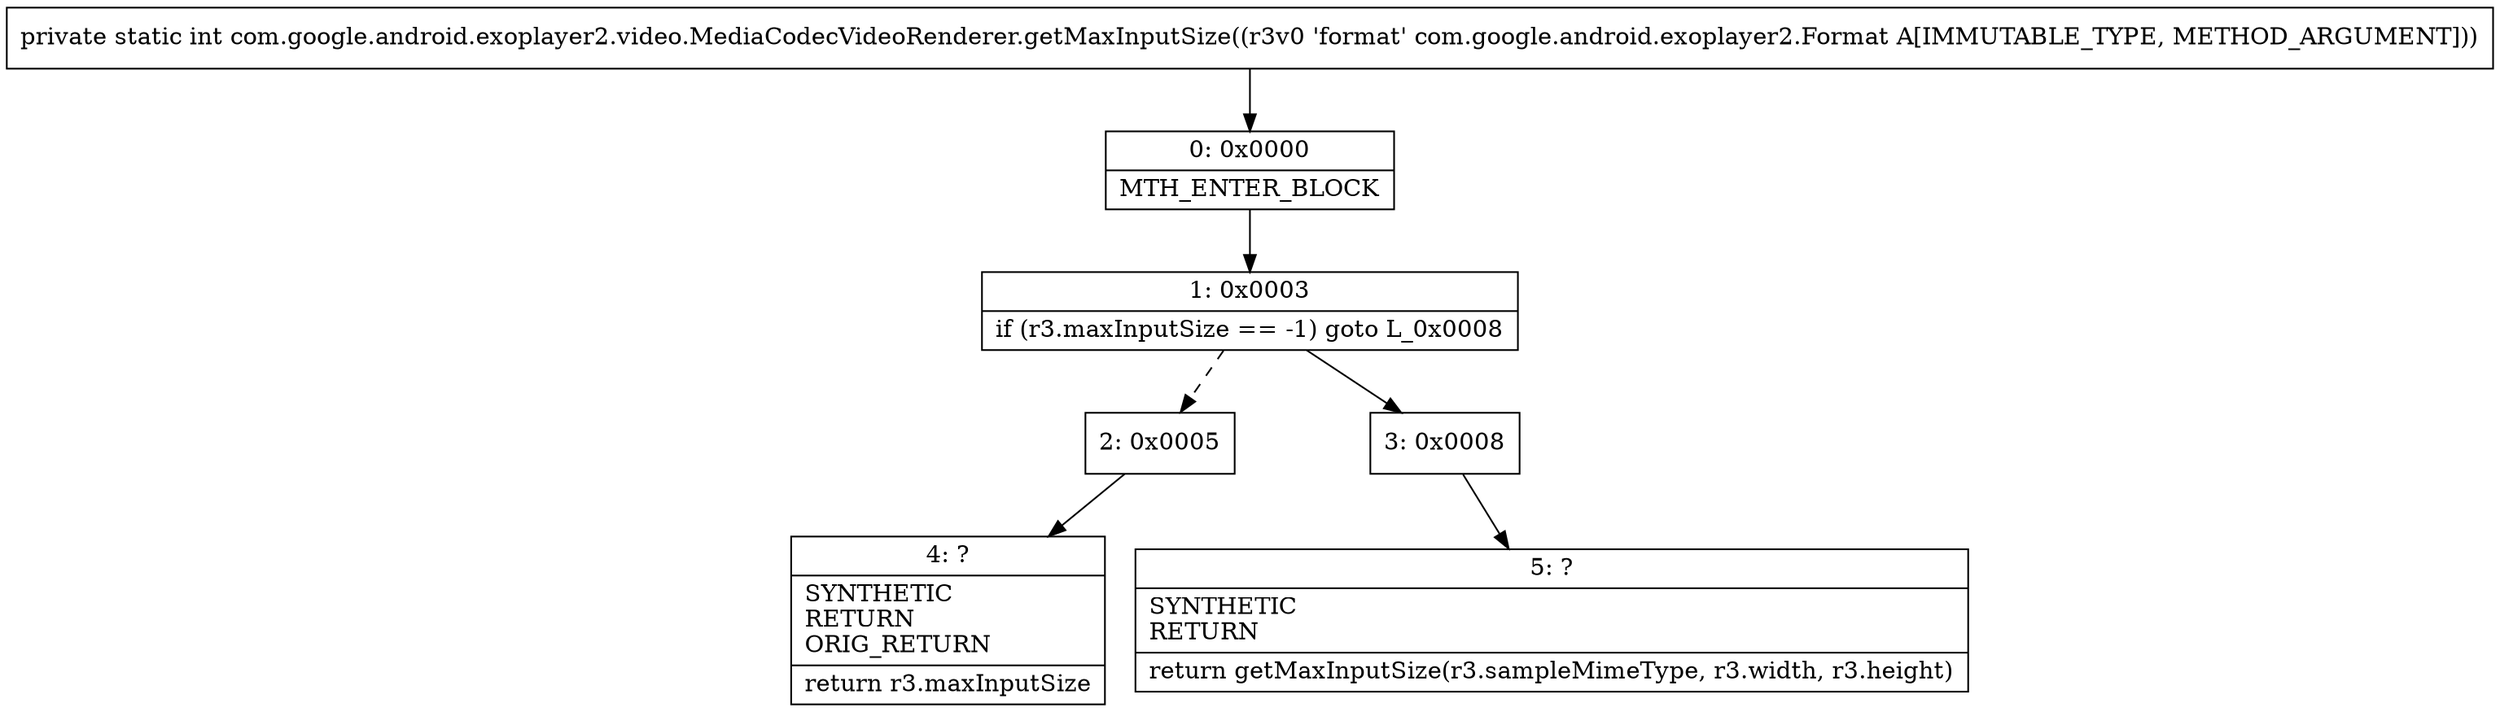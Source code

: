 digraph "CFG forcom.google.android.exoplayer2.video.MediaCodecVideoRenderer.getMaxInputSize(Lcom\/google\/android\/exoplayer2\/Format;)I" {
Node_0 [shape=record,label="{0\:\ 0x0000|MTH_ENTER_BLOCK\l}"];
Node_1 [shape=record,label="{1\:\ 0x0003|if (r3.maxInputSize == \-1) goto L_0x0008\l}"];
Node_2 [shape=record,label="{2\:\ 0x0005}"];
Node_3 [shape=record,label="{3\:\ 0x0008}"];
Node_4 [shape=record,label="{4\:\ ?|SYNTHETIC\lRETURN\lORIG_RETURN\l|return r3.maxInputSize\l}"];
Node_5 [shape=record,label="{5\:\ ?|SYNTHETIC\lRETURN\l|return getMaxInputSize(r3.sampleMimeType, r3.width, r3.height)\l}"];
MethodNode[shape=record,label="{private static int com.google.android.exoplayer2.video.MediaCodecVideoRenderer.getMaxInputSize((r3v0 'format' com.google.android.exoplayer2.Format A[IMMUTABLE_TYPE, METHOD_ARGUMENT])) }"];
MethodNode -> Node_0;
Node_0 -> Node_1;
Node_1 -> Node_2[style=dashed];
Node_1 -> Node_3;
Node_2 -> Node_4;
Node_3 -> Node_5;
}

